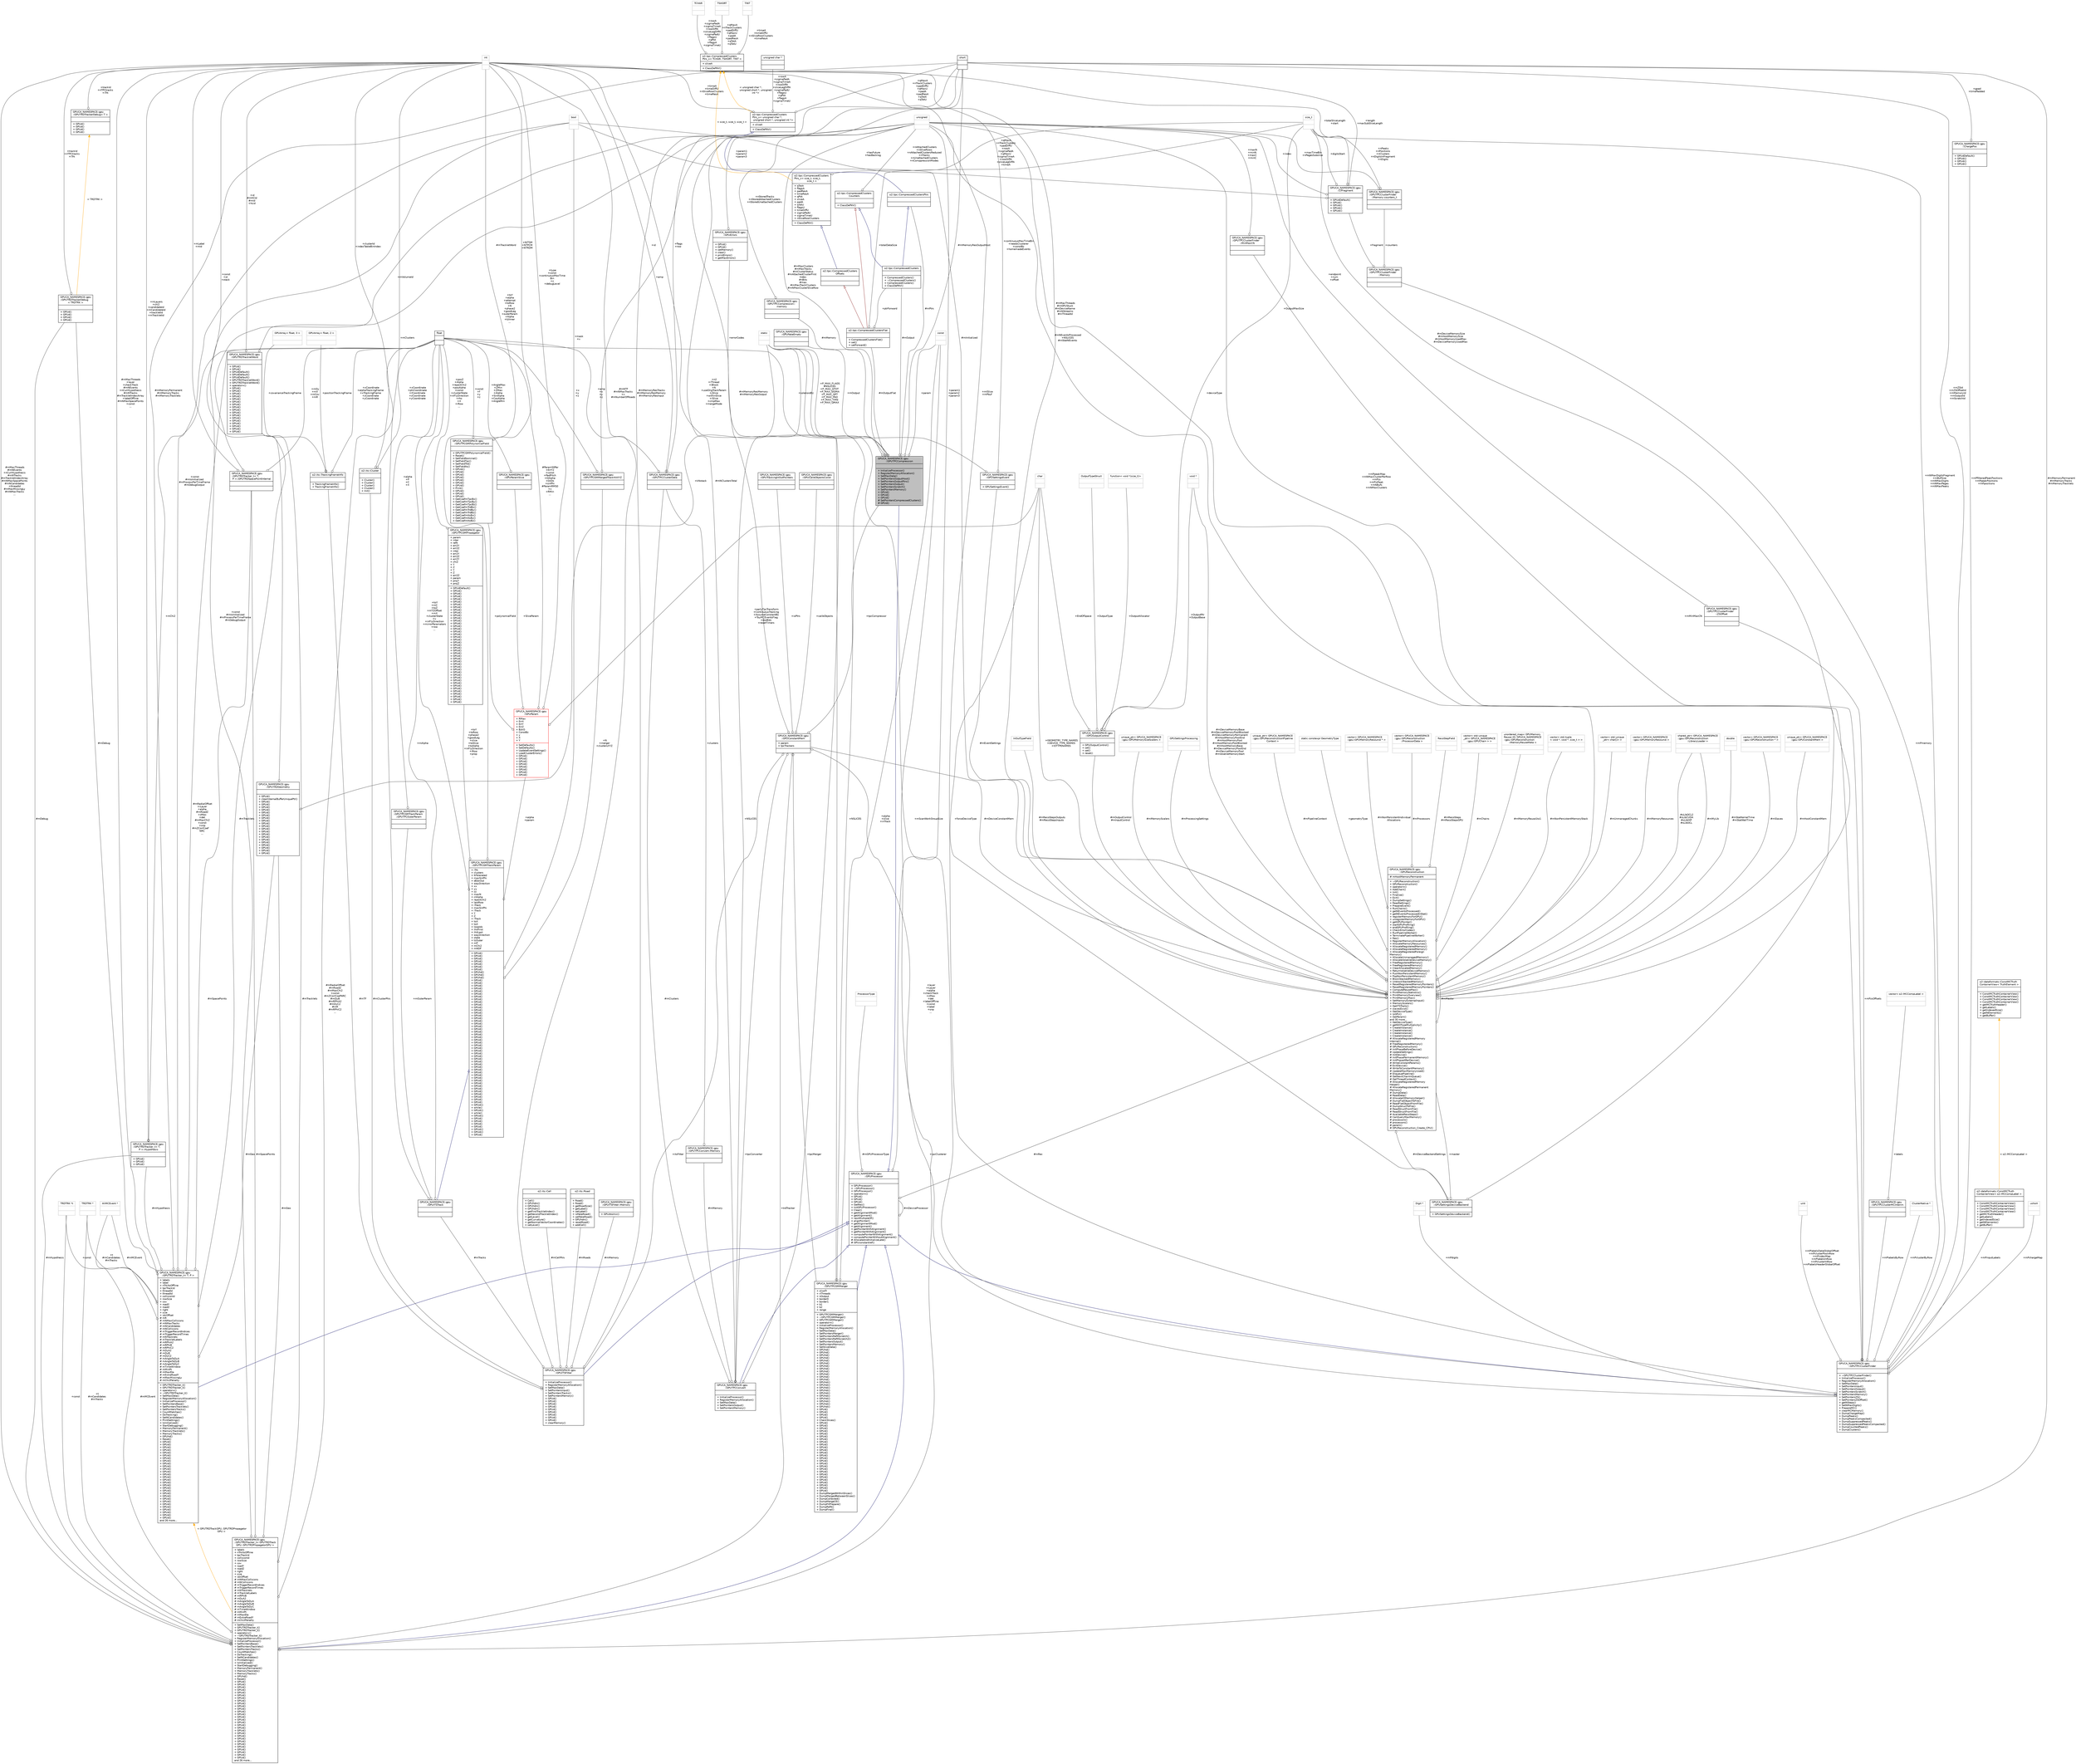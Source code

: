 digraph "GPUCA_NAMESPACE::gpu::GPUTPCCompression"
{
 // INTERACTIVE_SVG=YES
  bgcolor="transparent";
  edge [fontname="Helvetica",fontsize="10",labelfontname="Helvetica",labelfontsize="10"];
  node [fontname="Helvetica",fontsize="10",shape=record];
  Node2 [label="{GPUCA_NAMESPACE::gpu\l::GPUTPCCompression\n||+ InitializeProcessor()\l+ RegisterMemoryAllocation()\l+ SetMaxData()\l+ SetPointersOutputHost()\l+ SetPointersOutputPtrs()\l+ SetPointersOutput()\l+ SetPointersScratch()\l+ SetPointersMemory()\l+ GPUd()\l+ GPUd()\l+ GPUd()\l# SetPointersCompressedClusters()\l# GPUd()\l}",height=0.2,width=0.4,color="black", fillcolor="grey75", style="filled", fontcolor="black"];
  Node3 -> Node2 [dir="back",color="midnightblue",fontsize="10",style="solid",arrowtail="onormal",fontname="Helvetica"];
  Node3 [label="{GPUCA_NAMESPACE::gpu\l::GPUProcessor\n||+ GPUProcessor()\l+ ~GPUProcessor()\l+ GPUProcessor()\l+ operator=()\l+ GPUd()\l+ GPUd()\l+ GPUd()\l+ GetRec()\l+ InitGPUProcessor()\l+ Clear()\l+ getAlignmentMod()\l+ getAlignment()\l+ nextMultipleOf()\l+ alignPointer()\l+ getAlignmentMod()\l+ getAlignment()\l+ getPointerWithAlignment()\l+ getPointerWithAlignment()\l+ computePointerWithAlignment()\l+ computePointerWithoutAlignment()\l# AllocateAndInitializeLate()\l# GPUconstantref()\l}",height=0.2,width=0.4,color="black",URL="$d0/dd7/classGPUCA__NAMESPACE_1_1gpu_1_1GPUProcessor.html"];
  Node4 -> Node3 [color="grey25",fontsize="10",style="solid",label=" #mRec" ,arrowhead="odiamond",fontname="Helvetica"];
  Node4 [label="{GPUCA_NAMESPACE::gpu\l::GPUReconstruction\n|# mHostMemoryPermanent\l|+ ~GPUReconstruction()\l+ GPUReconstruction()\l+ operator=()\l+ AddChain()\l+ Init()\l+ Finalize()\l+ Exit()\l+ DumpSettings()\l+ ReadSettings()\l+ PrepareEvent()\l+ RunChains()\l+ getNEventsProcessed()\l+ getNEventsProcessedInStat()\l+ registerMemoryForGPU()\l+ unregisterMemoryForGPU()\l+ getGPUPointer()\l+ startGPUProfiling()\l+ endGPUProfiling()\l+ CheckErrorCodes()\l+ RunPipelineWorker()\l+ TerminatePipelineWorker()\l+ Res()\l+ RegisterMemoryAllocation()\l+ AllocateMemoryResources()\l+ AllocateRegisteredMemory()\l+ AllocateRegisteredMemory()\l+ AllocateRegisteredForeign\lMemory()\l+ AllocateUnmanagedMemory()\l+ AllocateVolatileDeviceMemory()\l+ FreeRegisteredMemory()\l+ FreeRegisteredMemory()\l+ ClearAllocatedMemory()\l+ ReturnVolatileDeviceMemory()\l+ PushNonPersistentMemory()\l+ PopNonPersistentMemory()\l+ BlockStackedMemory()\l+ UnblockStackedMemory()\l+ ResetRegisteredMemoryPointers()\l+ ResetRegisteredMemoryPointers()\l+ ComputeReuseMax()\l+ PrintMemoryStatistics()\l+ PrintMemoryOverview()\l+ PrintMemoryMax()\l+ SetMemoryExternalInput()\l+ MemoryScalers()\l+ GetITSTraits()\l+ slavesExist()\l+ GetDeviceType()\l+ IsGPU()\l+ GetParam()\land 30 more...\l+ GetDeviceType()\l+ getNIOTypeMultiplicity()\l+ CreateInstance()\l+ CreateInstance()\l+ CreateInstance()\l+ CreateInstance()\l# AllocateRegisteredMemory\lInternal()\l# FreeRegisteredMemory()\l# GPUReconstruction()\l# InitPhaseBeforeDevice()\l# UpdateSettings()\l# InitDevice()\l# InitPhasePermanentMemory()\l# InitPhaseAfterDevice()\l# WriteConstantParams()\l# ExitDevice()\l# WriteToConstantMemory()\l# UpdateMaxMemoryUsed()\l# EnqueuePipeline()\l# GetNextChainInQueue()\l# GetThreadContext()\l# AllocateRegisteredMemory\lHelper()\l# AllocateRegisteredPermanent\lMemory()\l# DumpData()\l# ReadData()\l# AllocateIOMemoryHelper()\l# DumpFlatObjectToFile()\l# ReadFlatObjectFromFile()\l# DumpStructToFile()\l# ReadStructFromFile()\l# ReadStructFromFile()\l# AvailableRecoSteps()\l# CanQueryMaxMemory()\l# processors()\l# processors()\l# param()\l# GPUReconstruction_Create_CPU()\l}",height=0.2,width=0.4,color="black",URL="$d6/df4/classGPUCA__NAMESPACE_1_1gpu_1_1GPUReconstruction.html"];
  Node5 -> Node4 [color="grey25",fontsize="10",style="solid",label=" #mUnmanagedChunks" ,arrowhead="odiamond",fontname="Helvetica"];
  Node5 [label="{vector\< std::unique\l_ptr\< char[]\> \>\n||}",height=0.2,width=0.4,color="grey75"];
  Node4 -> Node4 [color="grey25",fontsize="10",style="solid",label=" #mMaster" ,arrowhead="odiamond",fontname="Helvetica"];
  Node6 -> Node4 [color="grey25",fontsize="10",style="solid",label=" #mMemoryResources" ,arrowhead="odiamond",fontname="Helvetica"];
  Node6 [label="{vector\< GPUCA_NAMESPACE\l::gpu::GPUMemoryResource \>\n||}",height=0.2,width=0.4,color="grey75"];
  Node7 -> Node4 [color="grey25",fontsize="10",style="solid",label=" #sLibOCL2\n#sLibCUDA\n#sLibHIP\n#sLibOCL" ,arrowhead="odiamond",fontname="Helvetica"];
  Node7 [label="{shared_ptr\< GPUCA_NAMESPACE\l::gpu::GPUReconstruction\l::LibraryLoader \>\n||}",height=0.2,width=0.4,color="grey75"];
  Node8 -> Node4 [color="grey25",fontsize="10",style="solid",label=" #mStatKernelTime\n#mStatWallTime" ,arrowhead="odiamond",fontname="Helvetica"];
  Node8 [label="{double\n||}",height=0.2,width=0.4,color="grey75"];
  Node9 -> Node4 [color="grey25",fontsize="10",style="solid",label=" #mSlaves" ,arrowhead="odiamond",fontname="Helvetica"];
  Node9 [label="{vector\< GPUCA_NAMESPACE\l::gpu::GPUReconstruction * \>\n||}",height=0.2,width=0.4,color="grey75"];
  Node10 -> Node4 [color="grey25",fontsize="10",style="solid",label=" #mHostConstantMem" ,arrowhead="odiamond",fontname="Helvetica"];
  Node10 [label="{unique_ptr\< GPUCA_NAMESPACE\l::gpu::GPUConstantMem \>\n||}",height=0.2,width=0.4,color="grey75"];
  Node11 -> Node4 [color="grey25",fontsize="10",style="solid",label=" #mRecoStepsOutputs\n#mRecoStepsInputs" ,arrowhead="odiamond",fontname="Helvetica"];
  Node11 [label="{InOutTypeField\n||}",height=0.2,width=0.4,color="grey75"];
  Node12 -> Node4 [color="grey25",fontsize="10",style="solid",label=" #mMemoryScalers" ,arrowhead="odiamond",fontname="Helvetica"];
  Node12 [label="{unique_ptr\< GPUCA_NAMESPACE\l::gpu::GPUMemorySizeScalers \>\n||}",height=0.2,width=0.4,color="grey75"];
  Node13 -> Node4 [color="grey25",fontsize="10",style="solid",label=" #mOutputControl\n#mInputControl" ,arrowhead="odiamond",fontname="Helvetica"];
  Node13 [label="{GPUCA_NAMESPACE::gpu\l::GPUOutputControl\n||+ GPUOutputControl()\l+ set()\l+ set()\l+ reset()\l}",height=0.2,width=0.4,color="black",URL="$d4/d7c/structGPUCA__NAMESPACE_1_1gpu_1_1GPUOutputControl.html"];
  Node14 -> Node13 [color="grey25",fontsize="10",style="solid",label=" +OutputAllocator" ,arrowhead="odiamond",fontname="Helvetica"];
  Node14 [label="{function\< void *(size_t)\>\n||}",height=0.2,width=0.4,color="grey75"];
  Node15 -> Node13 [color="grey25",fontsize="10",style="solid",label=" +EndOfSpace" ,arrowhead="odiamond",fontname="Helvetica"];
  Node15 [label="{char\n||}",height=0.2,width=0.4,color="grey75"];
  Node16 -> Node13 [color="grey25",fontsize="10",style="solid",label=" +OutputMaxSize" ,arrowhead="odiamond",fontname="Helvetica"];
  Node16 [label="{size_t\n||}",height=0.2,width=0.4,color="grey75"];
  Node17 -> Node13 [color="grey25",fontsize="10",style="solid",label=" +OutputType" ,arrowhead="odiamond",fontname="Helvetica"];
  Node17 [label="{OutputTypeStruct\n||}",height=0.2,width=0.4,color="grey75"];
  Node18 -> Node13 [color="grey25",fontsize="10",style="solid",label=" +OutputPtr\n+OutputBase" ,arrowhead="odiamond",fontname="Helvetica"];
  Node18 [label="{void *\n||}",height=0.2,width=0.4,color="grey75"];
  Node15 -> Node4 [color="grey25",fontsize="10",style="solid",label=" +GEOMETRY_TYPE_NAMES\n+DEVICE_TYPE_NAMES\n+IOTYPENAMES" ,arrowhead="odiamond",fontname="Helvetica"];
  Node7 -> Node4 [color="grey25",fontsize="10",style="solid",label=" #mMyLib" ,arrowhead="odiamond",fontname="Helvetica"];
  Node19 -> Node4 [color="grey25",fontsize="10",style="solid",label=" #mEventSettings" ,arrowhead="odiamond",fontname="Helvetica"];
  Node19 [label="{GPUCA_NAMESPACE::gpu\l::GPUSettingsEvent\n||+ GPUSettingsEvent()\l}",height=0.2,width=0.4,color="black",URL="$d0/d50/structGPUCA__NAMESPACE_1_1gpu_1_1GPUSettingsEvent.html"];
  Node20 -> Node19 [color="grey25",fontsize="10",style="solid",label=" +solenoidBz" ,arrowhead="odiamond",fontname="Helvetica"];
  Node20 [label="{float\n||}",height=0.2,width=0.4,color="black",URL="$d4/dc3/classfloat.html"];
  Node21 -> Node19 [color="grey25",fontsize="10",style="solid",label=" +continuousMaxTimeBin\n+needsClusterer\n+constBz\n+homemadeEvents" ,arrowhead="odiamond",fontname="Helvetica"];
  Node21 [label="{int\n||}",height=0.2,width=0.4,color="grey75"];
  Node16 -> Node4 [color="grey25",fontsize="10",style="solid",label=" #mDeviceMemorySize\n#mHostMemorySize\n#mHostMemoryUsedMax\n#mDeviceMemoryUsedMax" ,arrowhead="odiamond",fontname="Helvetica"];
  Node22 -> Node4 [color="grey25",fontsize="10",style="solid",label=" #mProcessingSettings" ,arrowhead="odiamond",fontname="Helvetica"];
  Node22 [label="{GPUSettingsProcessing\n||}",height=0.2,width=0.4,color="grey75"];
  Node23 -> Node4 [color="grey25",fontsize="10",style="solid",label=" #mDeviceConstantMem" ,arrowhead="odiamond",fontname="Helvetica"];
  Node23 [label="{GPUCA_NAMESPACE::gpu\l::GPUConstantMem\n|+ param\l+ tpcTrackers\l|}",height=0.2,width=0.4,color="black",URL="$dc/d57/structGPUCA__NAMESPACE_1_1gpu_1_1GPUConstantMem.html"];
  Node24 -> Node23 [color="grey25",fontsize="10",style="solid",label=" +tpcClusterer" ,arrowhead="odiamond",fontname="Helvetica"];
  Node24 [label="{GPUCA_NAMESPACE::gpu\l::GPUTPCClusterFinder\n||+ ~GPUTPCClusterFinder()\l+ InitializeProcessor()\l+ RegisterMemoryAllocation()\l+ SetMaxData()\l+ SetPointersInput()\l+ SetPointersOutput()\l+ SetPointersScratch()\l+ SetPointersMemory()\l+ SetPointersZS()\l+ SetPointersZSOffset()\l+ getNSteps()\l+ SetNMaxDigits()\l+ PrepareMC()\l+ clearMCMemory()\l+ DumpChargeMap()\l+ DumpPeaks()\l+ DumpPeaksCompacted()\l+ DumpSuppressedPeaks()\l+ DumpSuppressedPeaksCompacted()\l+ DumpCountedPeaks()\l+ DumpClusters()\l}",height=0.2,width=0.4,color="black",URL="$da/dac/classGPUCA__NAMESPACE_1_1gpu_1_1GPUTPCClusterFinder.html"];
  Node3 -> Node24 [dir="back",color="midnightblue",fontsize="10",style="solid",arrowtail="onormal",fontname="Helvetica"];
  Node25 -> Node24 [color="grey25",fontsize="10",style="solid",label=" +mMinMaxCN" ,arrowhead="odiamond",fontname="Helvetica"];
  Node25 [label="{GPUCA_NAMESPACE::gpu\l::GPUTPCClusterFinder\l::MinMaxCN\n||}",height=0.2,width=0.4,color="black",URL="$dc/dc6/structGPUCA__NAMESPACE_1_1gpu_1_1GPUTPCClusterFinder_1_1MinMaxCN.html"];
  Node26 -> Node25 [color="grey25",fontsize="10",style="solid",label=" +maxN\n+minN\n+maxC\n+minC" ,arrowhead="odiamond",fontname="Helvetica"];
  Node26 [label="{unsigned\n||}",height=0.2,width=0.4,color="grey75"];
  Node27 -> Node24 [color="grey25",fontsize="10",style="solid",label=" +mPmemory" ,arrowhead="odiamond",fontname="Helvetica"];
  Node27 [label="{GPUCA_NAMESPACE::gpu\l::GPUTPCClusterFinder\l::Memory\n||}",height=0.2,width=0.4,color="black",URL="$d6/d9c/structGPUCA__NAMESPACE_1_1gpu_1_1GPUTPCClusterFinder_1_1Memory.html"];
  Node28 -> Node27 [color="grey25",fontsize="10",style="solid",label=" +counters" ,arrowhead="odiamond",fontname="Helvetica"];
  Node28 [label="{GPUCA_NAMESPACE::gpu\l::GPUTPCClusterFinder\l::Memory::counters_t\n||}",height=0.2,width=0.4,color="black",URL="$d6/d42/structGPUCA__NAMESPACE_1_1gpu_1_1GPUTPCClusterFinder_1_1Memory_1_1counters__t.html"];
  Node16 -> Node28 [color="grey25",fontsize="10",style="solid",label=" +nPeaks\n+nPositions\n+nClusters\n+nDigitsInFragment\n+nDigits" ,arrowhead="odiamond",fontname="Helvetica"];
  Node26 -> Node28 [color="grey25",fontsize="10",style="solid",label=" +maxTimeBin\n+nPagesSubslice" ,arrowhead="odiamond",fontname="Helvetica"];
  Node29 -> Node27 [color="grey25",fontsize="10",style="solid",label=" +fragment" ,arrowhead="odiamond",fontname="Helvetica"];
  Node29 [label="{GPUCA_NAMESPACE::gpu\l::CfFragment\n||+ GPUdDefault()\l+ GPUd()\l+ GPUdi()\l+ GPUdi()\l+ GPUdi()\l}",height=0.2,width=0.4,color="black",URL="$db/d3d/structGPUCA__NAMESPACE_1_1gpu_1_1CfFragment.html"];
  Node30 -> Node29 [color="grey25",fontsize="10",style="solid",label=" +length\n+maxSubSliceLength" ,arrowhead="odiamond",fontname="Helvetica"];
  Node30 [label="{short\n||}",height=0.2,width=0.4,color="black",URL="$dc/d10/classshort.html"];
  Node16 -> Node29 [color="grey25",fontsize="10",style="solid",label=" +digitsStart" ,arrowhead="odiamond",fontname="Helvetica"];
  Node21 -> Node29 [color="grey25",fontsize="10",style="solid",label=" +totalSliceLength\n+start" ,arrowhead="odiamond",fontname="Helvetica"];
  Node31 -> Node29 [color="grey25",fontsize="10",style="solid",label=" +hasFuture\n+hasBacklog" ,arrowhead="odiamond",fontname="Helvetica"];
  Node31 [label="{bool\n||}",height=0.2,width=0.4,color="grey75"];
  Node26 -> Node29 [color="grey25",fontsize="10",style="solid",label=" +index" ,arrowhead="odiamond",fontname="Helvetica"];
  Node32 -> Node24 [color="grey25",fontsize="10",style="solid",label=" +mPfilteredPeakPositions\n+mPpeakPositions\n+mPpositions" ,arrowhead="odiamond",fontname="Helvetica"];
  Node32 [label="{GPUCA_NAMESPACE::gpu\l::ChargePos\n||+ GPUdDefault()\l+ GPUdi()\l+ GPUdi()\l+ GPUdi()\l}",height=0.2,width=0.4,color="black",URL="$dd/d68/structGPUCA__NAMESPACE_1_1gpu_1_1ChargePos.html"];
  Node30 -> Node32 [color="grey25",fontsize="10",style="solid",label=" +gpad\n+timePadded" ,arrowhead="odiamond",fontname="Helvetica"];
  Node30 -> Node24 [color="grey25",fontsize="10",style="solid",label=" +mZSId\n+mZSOffsetId\n+mMemoryId\n+mOutputId\n+mScratchId" ,arrowhead="odiamond",fontname="Helvetica"];
  Node16 -> Node24 [color="grey25",fontsize="10",style="solid",label=" +mNMaxDigitsFragment\n+mBufSize\n+mNMaxDigits\n+mNMaxPages\n+mNMaxPeaks" ,arrowhead="odiamond",fontname="Helvetica"];
  Node33 -> Node24 [color="grey25",fontsize="10",style="solid",label=" +mPchargeMap" ,arrowhead="odiamond",fontname="Helvetica"];
  Node33 [label="{ushort\n||}",height=0.2,width=0.4,color="grey75"];
  Node34 -> Node24 [color="grey25",fontsize="10",style="solid",label=" +mPdigits" ,arrowhead="odiamond",fontname="Helvetica"];
  Node34 [label="{Digit *\n||}",height=0.2,width=0.4,color="grey75"];
  Node21 -> Node24 [color="grey25",fontsize="10",style="solid",label=" +mISlice\n+mPbuf" ,arrowhead="odiamond",fontname="Helvetica"];
  Node35 -> Node24 [color="grey25",fontsize="10",style="solid",label=" +mPzsOffsets" ,arrowhead="odiamond",fontname="Helvetica"];
  Node35 [label="{GPUCA_NAMESPACE::gpu\l::GPUTPCClusterFinder\l::ZSOffset\n||}",height=0.2,width=0.4,color="black",URL="$da/d0d/structGPUCA__NAMESPACE_1_1gpu_1_1GPUTPCClusterFinder_1_1ZSOffset.html"];
  Node26 -> Node35 [color="grey25",fontsize="10",style="solid",label=" +endpoint\n+num\n+offset" ,arrowhead="odiamond",fontname="Helvetica"];
  Node36 -> Node24 [color="grey25",fontsize="10",style="solid",label=" +mPlabelsDataGlobalOffset\n+mPclusterPosInRow\n+mPindexMap\n+mPlabelsInRow\n+mPclusterInRow\n+mPlabelsHeaderGlobalOffset" ,arrowhead="odiamond",fontname="Helvetica"];
  Node36 [label="{uint\n||}",height=0.2,width=0.4,color="grey75"];
  Node37 -> Node24 [color="grey25",fontsize="10",style="solid",label=" +mPinputLabels" ,arrowhead="odiamond",fontname="Helvetica"];
  Node37 [label="{o2::dataformats::ConstMCTruth\lContainerView\< o2::MCCompLabel \>\n||+ ConstMCTruthContainerView()\l+ ConstMCTruthContainerView()\l+ ConstMCTruthContainerView()\l+ ConstMCTruthContainerView()\l+ getMCTruthHeader()\l+ getLabels()\l+ getIndexedSize()\l+ getNElements()\l+ getBuffer()\l}",height=0.2,width=0.4,color="black",URL="$de/d68/classo2_1_1dataformats_1_1ConstMCTruthContainerView.html"];
  Node38 -> Node37 [dir="back",color="orange",fontsize="10",style="solid",label=" \< o2::MCCompLabel \>" ,fontname="Helvetica"];
  Node38 [label="{o2::dataformats::ConstMCTruth\lContainerView\< TruthElement \>\n||+ ConstMCTruthContainerView()\l+ ConstMCTruthContainerView()\l+ ConstMCTruthContainerView()\l+ ConstMCTruthContainerView()\l+ getMCTruthHeader()\l+ getLabels()\l+ getIndexedSize()\l+ getNElements()\l+ getBuffer()\l}",height=0.2,width=0.4,color="black",URL="$de/d68/classo2_1_1dataformats_1_1ConstMCTruthContainerView.html"];
  Node39 -> Node24 [color="grey25",fontsize="10",style="solid",label=" +mScanWorkGroupSize" ,arrowhead="odiamond",fontname="Helvetica"];
  Node39 [label="{static\n||}",height=0.2,width=0.4,color="grey75"];
  Node40 -> Node24 [color="grey25",fontsize="10",style="solid",label=" +mPclusterByRow" ,arrowhead="odiamond",fontname="Helvetica"];
  Node40 [label="{ClusterNative *\n||}",height=0.2,width=0.4,color="grey75"];
  Node26 -> Node24 [color="grey25",fontsize="10",style="solid",label=" +mPpeakMap\n+mNMaxClusterPerRow\n+mPzs\n+mPisPeak\n+mNBufs\n+mNMaxClusters" ,arrowhead="odiamond",fontname="Helvetica"];
  Node41 -> Node24 [color="grey25",fontsize="10",style="solid",label=" +mPlabelsByRow" ,arrowhead="odiamond",fontname="Helvetica"];
  Node41 [label="{GPUCA_NAMESPACE::gpu\l::GPUTPCClusterMCInterim\n||}",height=0.2,width=0.4,color="black",URL="$d4/d0e/structGPUCA__NAMESPACE_1_1gpu_1_1GPUTPCClusterMCInterim.html"];
  Node42 -> Node41 [color="grey25",fontsize="10",style="solid",label=" +labels" ,arrowhead="odiamond",fontname="Helvetica"];
  Node42 [label="{vector\< o2::MCCompLabel \>\n||}",height=0.2,width=0.4,color="grey75"];
  Node43 -> Node23 [color="grey25",fontsize="10",style="solid",label=" +itsFitter" ,arrowhead="odiamond",fontname="Helvetica"];
  Node43 [label="{GPUCA_NAMESPACE::gpu\l::GPUITSFitter\n||+ InitializeProcessor()\l+ RegisterMemoryAllocation()\l+ SetMaxData()\l+ SetPointersInput()\l+ SetPointersTracks()\l+ SetPointersMemory()\l+ GPUd()\l+ GPUd()\l+ GPUd()\l+ GPUd()\l+ GPUd()\l+ GPUd()\l+ GPUd()\l+ GPUd()\l+ GPUd()\l+ clearMemory()\l}",height=0.2,width=0.4,color="black",URL="$d8/df8/classGPUCA__NAMESPACE_1_1gpu_1_1GPUITSFitter.html"];
  Node3 -> Node43 [dir="back",color="midnightblue",fontsize="10",style="solid",arrowtail="onormal",fontname="Helvetica"];
  Node44 -> Node43 [color="grey25",fontsize="10",style="solid",label=" #mClusterPtrs" ,arrowhead="odiamond",fontname="Helvetica"];
  Node44 [label="{o2::its::Cluster\n||+ Cluster()\l+ Cluster()\l+ Cluster()\l+ Cluster()\l+ Init()\l}",height=0.2,width=0.4,color="black",URL="$d6/de3/structo2_1_1its_1_1Cluster.html"];
  Node20 -> Node44 [color="grey25",fontsize="10",style="solid",label=" +xCoordinate\n+phiCoordinate\n+rCoordinate\n+zCoordinate\n+yCoordinate" ,arrowhead="odiamond",fontname="Helvetica"];
  Node21 -> Node44 [color="grey25",fontsize="10",style="solid",label=" +clusterId\n+indexTableBinIndex" ,arrowhead="odiamond",fontname="Helvetica"];
  Node45 -> Node43 [color="grey25",fontsize="10",style="solid",label=" #mRoads" ,arrowhead="odiamond",fontname="Helvetica"];
  Node45 [label="{o2::its::Road\n||+ Road()\l+ Road()\l+ getRoadSize()\l+ getLabel()\l+ setLabel()\l+ isFakeRoad()\l+ setFakeRoad()\l+ GPUhdni()\l+ resetRoad()\l+ addCell()\l}",height=0.2,width=0.4,color="black",URL="$d2/d7f/classo2_1_1its_1_1Road.html"];
  Node46 -> Node43 [color="grey25",fontsize="10",style="solid",label=" #mMemory" ,arrowhead="odiamond",fontname="Helvetica"];
  Node46 [label="{GPUCA_NAMESPACE::gpu\l::GPUITSFitter::Memory\n||+ GPUAtomic()\l}",height=0.2,width=0.4,color="black",URL="$dc/ddc/structGPUCA__NAMESPACE_1_1gpu_1_1GPUITSFitter_1_1Memory.html"];
  Node47 -> Node43 [color="grey25",fontsize="10",style="solid",label=" #mTF" ,arrowhead="odiamond",fontname="Helvetica"];
  Node47 [label="{o2::its::TrackingFrameInfo\n||+ TrackingFrameInfo()\l+ TrackingFrameInfo()\l}",height=0.2,width=0.4,color="black",URL="$d2/d5f/structo2_1_1its_1_1TrackingFrameInfo.html"];
  Node48 -> Node47 [color="grey25",fontsize="10",style="solid",label=" +covarianceTrackingFrame" ,arrowhead="odiamond",fontname="Helvetica"];
  Node48 [label="{GPUArray\< float, 3 \>\n||}",height=0.2,width=0.4,color="grey75"];
  Node49 -> Node47 [color="grey25",fontsize="10",style="solid",label=" +positionTrackingFrame" ,arrowhead="odiamond",fontname="Helvetica"];
  Node49 [label="{GPUArray\< float, 2 \>\n||}",height=0.2,width=0.4,color="grey75"];
  Node20 -> Node47 [color="grey25",fontsize="10",style="solid",label=" +xCoordinate\n+alphaTrackingFrame\n+xTrackingFrame\n+zCoordinate\n+yCoordinate" ,arrowhead="odiamond",fontname="Helvetica"];
  Node30 -> Node43 [color="grey25",fontsize="10",style="solid",label=" #mMemoryResTracks\n#mMemoryResMemory\n#mMemoryResInput" ,arrowhead="odiamond",fontname="Helvetica"];
  Node21 -> Node43 [color="grey25",fontsize="10",style="solid",label=" #mNTF\n#mNMaxTracks\n+v\n#mNumberOfRoads" ,arrowhead="odiamond",fontname="Helvetica"];
  Node50 -> Node43 [color="grey25",fontsize="10",style="solid",label=" #mTracks" ,arrowhead="odiamond",fontname="Helvetica"];
  Node50 [label="{GPUCA_NAMESPACE::gpu\l::GPUITSTrack\n||}",height=0.2,width=0.4,color="black",URL="$dc/d9a/classGPUCA__NAMESPACE_1_1gpu_1_1GPUITSTrack.html"];
  Node51 -> Node50 [dir="back",color="midnightblue",fontsize="10",style="solid",arrowtail="onormal",fontname="Helvetica"];
  Node51 [label="{GPUCA_NAMESPACE::gpu\l::GPUTPCGMTrackParam\n|+ iTrk\l+ clusters\l+ NTolerated\l+ maxSinPhi\l+ dEdxOut\l+ wayDirection\l+ xx\l+ yy\l+ zz\l+ maxN\l+ clAlpha\l+ rejectChi2\l+ lastRow\l+ iTrack\l+ maxSinPhi\l+ iTrack\l+ Y\l+ Z\l+ iTrack\l+ toX\l+ toX\l+ loopIdx\l+ ihitFirst\l+ ihitLast\l+ wayDirection\l+ state\l+ tzOuter\l+ mP\l+ mChi2\l+ mNDF\l|+ GPUd()\l+ GPUd()\l+ GPUd()\l+ GPUd()\l+ GPUd()\l+ GPUd()\l+ GPUd()\l+ GPUhd()\l+ GPUhd()\l+ GPUhd()\l+ GPUd()\l+ GPUd()\l+ GPUd()\l+ GPUd()\l+ GPUd()\l+ GPUd()\l+ GPUd()\l+ GPUd()\l+ GPUd()\l+ GPUd()\l+ GPUd()\l+ GPUd()\l+ GPUd()\l+ GPUd()\l+ GPUd()\l+ GPUd()\l+ GPUd()\l+ GPUd()\l+ GPUd()\l+ GPUd()\l+ GPUd()\l+ GPUd()\l+ GPUd()\l+ GPUd()\l+ GPUd()\l+ GPUd()\l+ GPUd()\l+ GPUd()\l+ GPUd()\l+ GPUd()\l+ GPUd()\l+ GPUd()\l+ GPUd()\l+ GPUd()\l+ GPUd()\l+ GPUd()\l+ GPUd()\l+ GPUd()\l+ GPUd()\l+ GPUd()\l+ GPUd()\l+ GPUd()\l+ GPUd()\l+ GPUd()\l+ GPUd()\l+ GPUd()\l+ GPUdi()\l+ while()\l+ GPUdi()\l+ while()\l+ GPUdi()\l+ GPUd()\l+ GPUd()\l+ GPUd()\l+ GPUd()\l+ GPUdi()\l+ GPUdi()\l+ GPUd()\l}",height=0.2,width=0.4,color="black",URL="$df/df6/classGPUCA__NAMESPACE_1_1gpu_1_1GPUTPCGMTrackParam.html"];
  Node52 -> Node51 [color="grey25",fontsize="10",style="solid",label=" +N\n+merger\n+clustersXYZ" ,arrowhead="odiamond",fontname="Helvetica"];
  Node52 [label="{GPUCA_NAMESPACE::gpu\l::GPUTPCGMMergedTrackHitXYZ\n||}",height=0.2,width=0.4,color="black",URL="$df/d81/structGPUCA__NAMESPACE_1_1gpu_1_1GPUTPCGMMergedTrackHitXYZ.html"];
  Node20 -> Node52 [color="grey25",fontsize="10",style="solid",label=" +x\n+y\n+z" ,arrowhead="odiamond",fontname="Helvetica"];
  Node26 -> Node52 [color="grey25",fontsize="10",style="solid",label=" +amp" ,arrowhead="odiamond",fontname="Helvetica"];
  Node53 -> Node51 [color="grey25",fontsize="10",style="solid",label=" +toY\n+toRow\n+phase2\n+goodLeg\n+slice\n+toSlice\n+toAlpha\n+inFlyDirection\n+iRow\n+prop\n..." ,arrowhead="odiamond",fontname="Helvetica"];
  Node53 [label="{GPUCA_NAMESPACE::gpu\l::GPUTPCGMPropagator\n|+ param\l+ inter\l+ refit\l+ err2Y\l+ err2Z\l+ inter\l+ err2Y\l+ err2Z\l+ err2Y\l+ chiZ\l+ Y\l+ Z\l+ Y\l+ Z\l+ err2Z\l+ param\l+ projY\l+ projZ\l|+ GPUdDefault()\l+ GPUd()\l+ GPUd()\l+ GPUd()\l+ GPUd()\l+ GPUd()\l+ GPUd()\l+ GPUd()\l+ GPUd()\l+ GPUd()\l+ GPUd()\l+ GPUd()\l+ GPUd()\l+ GPUd()\l+ GPUd()\l+ GPUd()\l+ GPUd()\l+ GPUd()\l+ GPUd()\l+ GPUd()\l+ GPUd()\l+ GPUd()\l+ GPUd()\l+ GPUd()\l+ GPUd()\l+ GPUd()\l+ GPUd()\l+ GPUd()\l+ GPUd()\l+ GPUd()\l+ GPUd()\l+ GPUd()\l+ GPUd()\l+ GPUd()\l+ GPUd()\l+ GPUd()\l+ GPUd()\l+ GPUd()\l+ GPUd()\l+ GPUd()\l+ GPUd()\l+ GPUd()\l+ GPUd()\l}",height=0.2,width=0.4,color="black",URL="$d8/d01/classGPUCA__NAMESPACE_1_1gpu_1_1GPUTPCGMPropagator.html"];
  Node20 -> Node53 [color="grey25",fontsize="10",style="solid",label=" +posZ\n+Alpha\n+rejectChi2\n+posAlpha\n+const\n+clusterState\n+inFlyDirection\n+rho\n+X\n+iRow\n..." ,arrowhead="odiamond",fontname="Helvetica"];
  Node54 -> Node51 [color="grey25",fontsize="10",style="solid",label=" +alpha\n+param" ,arrowhead="odiamond",fontname="Helvetica"];
  Node54 [label="{GPUCA_NAMESPACE::gpu\l::GPUParam\n|+ RMax\l+ ErrX\l+ ErrY\l+ ErrZ\l+ BzkG\l+ ConstBz\l+ y\l+ X\l+ Y\l|+ SetDefaults()\l+ SetDefaults()\l+ UpdateEventSettings()\l+ LoadClusterErrors()\l+ GPUd()\l+ GPUd()\l+ GPUd()\l+ GPUd()\l+ GPUd()\l+ GPUd()\l+ GPUd()\l+ GPUd()\l}",height=0.2,width=0.4,color="red",URL="$da/daf/structGPUCA__NAMESPACE_1_1gpu_1_1GPUParam.html"];
  Node15 -> Node54 [color="grey25",fontsize="10",style="solid",label=" +earlyTpcTransform\n+ContinuousTracking\n+AssumeConstantBz\n+ToyMCEventsFlag\n+dodEdx\n+resetTimers" ,arrowhead="odiamond",fontname="Helvetica"];
  Node20 -> Node54 [color="grey25",fontsize="10",style="solid",label=" #ParamS0Par\n+ErrY2\n+const\n+PadPitch\n+DAlpha\n+DzDs\n+sinPhi\n#ParamRMS0\n+x\n+RMin\n..." ,arrowhead="odiamond",fontname="Helvetica"];
  Node55 -> Node54 [color="grey25",fontsize="10",style="solid",label=" +SliceParam" ,arrowhead="odiamond",fontname="Helvetica"];
  Node55 [label="{GPUCA_NAMESPACE::gpu\l::GPUParamSlice\n||}",height=0.2,width=0.4,color="black",URL="$dc/dc1/structGPUCA__NAMESPACE_1_1gpu_1_1GPUParamSlice.html"];
  Node20 -> Node55 [color="grey25",fontsize="10",style="solid",label=" +AngleMax\n+ZMin\n+ZMax\n+Alpha\n+SinAlpha\n+CosAlpha\n+AngleMin" ,arrowhead="odiamond",fontname="Helvetica"];
  Node21 -> Node54 [color="grey25",fontsize="10",style="solid",label=" +type\n+const\n+continuousMaxTime\lBin\n+z\n+debugLevel" ,arrowhead="odiamond",fontname="Helvetica"];
  Node56 -> Node54 [color="grey25",fontsize="10",style="solid",label=" +polynomialField" ,arrowhead="odiamond",fontname="Helvetica"];
  Node56 [label="{GPUCA_NAMESPACE::gpu\l::GPUTPCGMPolynomialField\n||+ GPUTPCGMPolynomialField()\l+ Reset()\l+ SetFieldNominal()\l+ SetFieldTpc()\l+ SetFieldTrd()\l+ SetFieldIts()\l+ GPUdi()\l+ GPUd()\l+ GPUd()\l+ GPUd()\l+ GPUd()\l+ GPUd()\l+ GPUd()\l+ Print()\l+ GPUd()\l+ GPUd()\l+ GPUd()\l+ GetCoefmTpcBx()\l+ GetCoefmTpcBy()\l+ GetCoefmTpcBz()\l+ GetCoefmTrdBx()\l+ GetCoefmTrdBy()\l+ GetCoefmTrdBz()\l+ GetCoefmItsBx()\l+ GetCoefmItsBy()\l+ GetCoefmItsBz()\l}",height=0.2,width=0.4,color="black",URL="$d0/d97/classGPUCA__NAMESPACE_1_1gpu_1_1GPUTPCGMPolynomialField.html"];
  Node20 -> Node56 [color="grey25",fontsize="10",style="solid",label=" +const\n+f\n+y\n+z" ,arrowhead="odiamond",fontname="Helvetica"];
  Node21 -> Node56 [color="grey25",fontsize="10",style="solid",label=" +NITSM\n+NTPCM\n+NTRDM" ,arrowhead="odiamond",fontname="Helvetica"];
  Node20 -> Node51 [color="grey25",fontsize="10",style="solid",label=" +toY\n+mC\n+toZ\n+mTZOffset\n+mX\n+clusterState\n+v\n+inFlyDirection\n+mirrorParameters\n+row\n..." ,arrowhead="odiamond",fontname="Helvetica"];
  Node21 -> Node51 [color="grey25",fontsize="10",style="solid",label=" +toY\n+alpha\n+attempt\n+toRow\n+N\n+phase2\n+goodLeg\n+outerParam\n+Alpha\n+tzInner\n..." ,arrowhead="odiamond",fontname="Helvetica"];
  Node31 -> Node51 [color="grey25",fontsize="10",style="solid",label=" +mask\n+v" ,arrowhead="odiamond",fontname="Helvetica"];
  Node20 -> Node50 [color="grey25",fontsize="10",style="solid",label=" +mAlpha" ,arrowhead="odiamond",fontname="Helvetica"];
  Node21 -> Node50 [color="grey25",fontsize="10",style="solid",label=" +mClusters" ,arrowhead="odiamond",fontname="Helvetica"];
  Node59 -> Node50 [color="grey25",fontsize="10",style="solid",label=" +mOuterParam" ,arrowhead="odiamond",fontname="Helvetica"];
  Node59 [label="{GPUCA_NAMESPACE::gpu\l::GPUTPCGMTrackParam\l::GPUTPCOuterParam\n||}",height=0.2,width=0.4,color="black",URL="$d3/d23/structGPUCA__NAMESPACE_1_1gpu_1_1GPUTPCGMTrackParam_1_1GPUTPCOuterParam.html"];
  Node20 -> Node59 [color="grey25",fontsize="10",style="solid",label=" +alpha\n+P\n+C\n+X" ,arrowhead="odiamond",fontname="Helvetica"];
  Node60 -> Node43 [color="grey25",fontsize="10",style="solid",label=" #mCellPtrs" ,arrowhead="odiamond",fontname="Helvetica"];
  Node60 [label="{o2::its::Cell\n||+ Cell()\l+ GPUhdni()\l+ GPUhdni()\l+ GPUhdni()\l+ getFirstTrackletIndex()\l+ getSecondTrackletIndex()\l+ getLevel()\l+ getCurvature()\l+ getNormalVectorCoordinates()\l+ setLevel()\l}",height=0.2,width=0.4,color="black",URL="$dd/d89/classo2_1_1its_1_1Cell.html"];
  Node61 -> Node23 [color="grey25",fontsize="10",style="solid",label=" +ioPtrs" ,arrowhead="odiamond",fontname="Helvetica"];
  Node61 [label="{GPUCA_NAMESPACE::gpu\l::GPUTrackingInOutPointers\n||}",height=0.2,width=0.4,color="black",URL="$d2/d7f/structGPUCA__NAMESPACE_1_1gpu_1_1GPUTrackingInOutPointers.html"];
  Node62 -> Node23 [color="grey25",fontsize="10",style="solid",label=" +tpcConverter" ,arrowhead="odiamond",fontname="Helvetica"];
  Node62 [label="{GPUCA_NAMESPACE::gpu\l::GPUTPCConvert\n||+ InitializeProcessor()\l+ RegisterMemoryAllocation()\l+ SetMaxData()\l+ SetPointersOutput()\l+ SetPointersMemory()\l}",height=0.2,width=0.4,color="black",URL="$d3/d6f/classGPUCA__NAMESPACE_1_1gpu_1_1GPUTPCConvert.html"];
  Node3 -> Node62 [dir="back",color="midnightblue",fontsize="10",style="solid",arrowtail="onormal",fontname="Helvetica"];
  Node30 -> Node62 [color="grey25",fontsize="10",style="solid",label=" #mMemoryResMemory\n#mMemoryResOutput" ,arrowhead="odiamond",fontname="Helvetica"];
  Node63 -> Node62 [color="grey25",fontsize="10",style="solid",label=" #mClusters" ,arrowhead="odiamond",fontname="Helvetica"];
  Node63 [label="{GPUCA_NAMESPACE::gpu\l::GPUTPCClusterData\n||}",height=0.2,width=0.4,color="black",URL="$de/d16/structGPUCA__NAMESPACE_1_1gpu_1_1GPUTPCClusterData.html"];
  Node20 -> Node63 [color="grey25",fontsize="10",style="solid",label=" +amp\n+x\n+y\n+z" ,arrowhead="odiamond",fontname="Helvetica"];
  Node30 -> Node63 [color="grey25",fontsize="10",style="solid",label=" +flags\n+row" ,arrowhead="odiamond",fontname="Helvetica"];
  Node21 -> Node63 [color="grey25",fontsize="10",style="solid",label=" +id" ,arrowhead="odiamond",fontname="Helvetica"];
  Node64 -> Node62 [color="grey25",fontsize="10",style="solid",label=" #mMemory" ,arrowhead="odiamond",fontname="Helvetica"];
  Node64 [label="{GPUCA_NAMESPACE::gpu\l::GPUTPCConvert::Memory\n||}",height=0.2,width=0.4,color="black",URL="$d4/d0e/structGPUCA__NAMESPACE_1_1gpu_1_1GPUTPCConvert_1_1Memory.html"];
  Node63 -> Node64 [color="grey25",fontsize="10",style="solid",label=" +clusters" ,arrowhead="odiamond",fontname="Helvetica"];
  Node26 -> Node62 [color="grey25",fontsize="10",style="solid",label=" #mNClustersTotal" ,arrowhead="odiamond",fontname="Helvetica"];
  Node39 -> Node62 [color="grey25",fontsize="10",style="solid",label=" +NSLICES" ,arrowhead="odiamond",fontname="Helvetica"];
  Node65 -> Node23 [color="grey25",fontsize="10",style="solid",label=" +trdTracker" ,arrowhead="odiamond",fontname="Helvetica"];
  Node65 [label="{GPUCA_NAMESPACE::gpu\l::GPUTRDTracker_t\< GPUTRDTrack\lGPU, GPUTRDPropagatorGPU \>\n|+ labels\l+ nTrkltsOffline\l+ tpcTrackId\l+ collisionId\l+ rowSize\l+ cov\l+ roadY\l+ roadZ\l+ right\l+ size\l+ idxOffset\l# mNMaxCollisions\l# mNCollisions\l# mTriggerRecordIndices\l# mTriggerRecordTimes\l# mNTracklets\l# mTrackletLabels\l# mRPhiB\l# mDyA2\l# mAngleToDyA\l# mAngleToDyB\l# mAngleToDyC\l# mTimeWindow\l# mMinPt\l# mMaxEta\l# mExtraRoadY\l# mChi2Penalty\l|+ SetMaxData()\l+ GPUTRDTracker_t()\l+ GPUTRDTracker_t()\l+ operator=()\l+ ~GPUTRDTracker_t()\l+ RegisterMemoryAllocation()\l+ InitializeProcessor()\l+ SetPointersBase()\l+ SetPointersTracklets()\l+ SetPointersTracks()\l+ CountMatches()\l+ DoTracking()\l+ SetNCandidates()\l+ PrintSettings()\l+ IsInitialized()\l+ StartDebugging()\l+ MemoryPermanent()\l+ MemoryTracklets()\l+ MemoryTracks()\l+ GPUhd()\l+ Reset()\l+ GPUd()\l+ GPUd()\l+ GPUd()\l+ GPUd()\l+ GPUd()\l+ GPUd()\l+ GPUd()\l+ GPUd()\l+ GPUd()\l+ GPUd()\l+ GPUd()\l+ GPUd()\l+ GPUd()\l+ GPUd()\l+ GPUd()\l+ GPUd()\l+ GPUd()\l+ GPUd()\l+ GPUd()\l+ GPUd()\l+ GPUd()\l+ GPUd()\l+ GPUd()\l+ GPUd()\l+ GPUd()\l+ GPUd()\l+ GPUd()\l+ GPUd()\l+ GPUd()\land 26 more...\l}",height=0.2,width=0.4,color="black",URL="$db/db5/classGPUCA__NAMESPACE_1_1gpu_1_1GPUTRDTracker__t.html"];
  Node3 -> Node65 [dir="back",color="midnightblue",fontsize="10",style="solid",arrowtail="onormal",fontname="Helvetica"];
  Node66 -> Node65 [color="grey25",fontsize="10",style="solid",label=" #mDebug" ,arrowhead="odiamond",fontname="Helvetica"];
  Node66 [label="{GPUCA_NAMESPACE::gpu\l::GPUTRDTrackerDebug\l\< TRDTRK \>\n||+ GPUd()\l+ GPUd()\l+ GPUd()\l+ GPUd()\l}",height=0.2,width=0.4,color="black",URL="$dd/d07/classGPUCA__NAMESPACE_1_1gpu_1_1GPUTRDTrackerDebug.html"];
  Node21 -> Node66 [color="grey25",fontsize="10",style="solid",label=" +trackId\n+nTPCtracks\n+iTrk" ,arrowhead="odiamond",fontname="Helvetica"];
  Node67 -> Node66 [dir="back",color="orange",fontsize="10",style="solid",label=" \< TRDTRK \>" ,fontname="Helvetica"];
  Node67 [label="{GPUCA_NAMESPACE::gpu\l::GPUTRDTrackerDebug\< T \>\n||+ GPUd()\l+ GPUd()\l+ GPUd()\l+ GPUd()\l}",height=0.2,width=0.4,color="black",URL="$dd/d07/classGPUCA__NAMESPACE_1_1gpu_1_1GPUTRDTrackerDebug.html"];
  Node21 -> Node67 [color="grey25",fontsize="10",style="solid",label=" +trackId\n+nTPCtracks\n+iTrk" ,arrowhead="odiamond",fontname="Helvetica"];
  Node68 -> Node65 [color="grey25",fontsize="10",style="solid",label=" #mGeo" ,arrowhead="odiamond",fontname="Helvetica"];
  Node68 [label="{GPUCA_NAMESPACE::gpu\l::GPUTRDGeometry\n||+ GPUd()\l+ clearInternalBufferUniquePtr()\l+ GPUd()\l+ GPUd()\l+ GPUd()\l+ GPUd()\l+ GPUd()\l+ GPUd()\l+ GPUd()\l+ GPUd()\l+ GPUd()\l+ GPUd()\l+ GPUd()\l+ GPUd()\l+ GPUd()\l+ GPUd()\l+ GPUd()\l+ GPUd()\l+ GPUd()\l+ GPUd()\l+ GPUd()\l+ GPUd()\l}",height=0.2,width=0.4,color="black",URL="$d8/d19/classGPUCA__NAMESPACE_1_1gpu_1_1GPUTRDGeometry.html"];
  Node21 -> Node68 [color="grey25",fontsize="10",style="solid",label=" +const\n+st\n+stack" ,arrowhead="odiamond",fontname="Helvetica"];
  Node39 -> Node68 [color="grey25",fontsize="10",style="solid",label=" +kNstack" ,arrowhead="odiamond",fontname="Helvetica"];
  Node69 -> Node65 [color="grey25",fontsize="10",style="solid",label=" #mTracklets" ,arrowhead="odiamond",fontname="Helvetica"];
  Node69 [label="{GPUCA_NAMESPACE::gpu\l::GPUTRDTrackletWord\n||+ GPUd()\l+ GPUd()\l+ GPUdDefault()\l+ GPUdDefault()\l+ GPUdDefault()\l+ GPUTRDTrackletWord()\l+ GPUTRDTrackletWord()\l+ operator=()\l+ GPUd()\l+ GPUd()\l+ GPUd()\l+ GPUd()\l+ GPUd()\l+ GPUd()\l+ GPUd()\l+ GPUd()\l+ GPUd()\l+ GPUd()\l+ GPUd()\l+ GPUd()\l+ GPUd()\l+ GPUd()\l+ GPUd()\l+ GPUd()\l+ GPUd()\l}",height=0.2,width=0.4,color="black",URL="$d6/d2b/classGPUCA__NAMESPACE_1_1gpu_1_1GPUTRDTrackletWord.html"];
  Node21 -> Node69 [color="grey25",fontsize="10",style="solid",label=" +id\n#mHCId\n#mId\n+hcid" ,arrowhead="odiamond",fontname="Helvetica"];
  Node26 -> Node69 [color="grey25",fontsize="10",style="solid",label=" #mTrackletWord" ,arrowhead="odiamond",fontname="Helvetica"];
  Node70 -> Node65 [color="grey25",fontsize="10",style="solid",label=" #mHypothesis" ,arrowhead="odiamond",fontname="Helvetica"];
  Node70 [label="{GPUCA_NAMESPACE::gpu\l::GPUTRDTracker_t\< T,\l P \>::Hypothesis\n||+ GPUd()\l+ GPUd()\l+ GPUd()\l}",height=0.2,width=0.4,color="black",URL="$d5/dab/structGPUCA__NAMESPACE_1_1gpu_1_1GPUTRDTracker__t_1_1Hypothesis.html"];
  Node20 -> Node70 [color="grey25",fontsize="10",style="solid",label=" +mChi2" ,arrowhead="odiamond",fontname="Helvetica"];
  Node21 -> Node70 [color="grey25",fontsize="10",style="solid",label=" +mLayers\n+chi2\n+candidateId\n+mCandidateId\n+trackletId\n+mTrackletId" ,arrowhead="odiamond",fontname="Helvetica"];
  Node30 -> Node65 [color="grey25",fontsize="10",style="solid",label=" #mMemoryPermanent\n#mMemoryTracks\n#mMemoryTracklets" ,arrowhead="odiamond",fontname="Helvetica"];
  Node20 -> Node65 [color="grey25",fontsize="10",style="solid",label=" #mRadialOffset\n#mRoadZ\n#mMaxChi2\n+const\n#mZCorrCoefNRC\n#mDyB\n#mRPhiA2\n#mDyC2\n#mR\n#mRPhiC2\n..." ,arrowhead="odiamond",fontname="Helvetica"];
  Node71 -> Node65 [color="grey25",fontsize="10",style="solid",label=" +const" ,arrowhead="odiamond",fontname="Helvetica"];
  Node71 [label="{TRDTRK *t\n||}",height=0.2,width=0.4,color="grey75"];
  Node72 -> Node65 [color="grey25",fontsize="10",style="solid",label=" +t\n#mCandidates\n#mTracks" ,arrowhead="odiamond",fontname="Helvetica"];
  Node72 [label="{TRDTRK *\n||}",height=0.2,width=0.4,color="grey75"];
  Node21 -> Node65 [color="grey25",fontsize="10",style="solid",label=" #mMaxThreads\n#mNEvents\n+nCurrHypothesis\n#mNTracks\n#mTrackletIndexArray\n#mNMaxSpacePoints\n#mNCandidates\n+threadId\n#mMaxMissingLy\n#mNMaxTracks\n..." ,arrowhead="odiamond",fontname="Helvetica"];
  Node31 -> Node65 [color="grey25",fontsize="10",style="solid",label=" +const\n#mIsInitialized\n#mProcessPerTimeFrame\n#mDebugOutput" ,arrowhead="odiamond",fontname="Helvetica"];
  Node73 -> Node65 [color="grey25",fontsize="10",style="solid",label=" +layer\n+iLayer\n+alpha\n+checkTrack\n+zMax\n+det\n+labelOffline\n+const\n+label\n+snp\n..." ,arrowhead="odiamond",fontname="Helvetica"];
  Node73 [label="{const\n||}",height=0.2,width=0.4,color="grey75"];
  Node74 -> Node65 [color="grey25",fontsize="10",style="solid",label=" #mMCEvent" ,arrowhead="odiamond",fontname="Helvetica"];
  Node74 [label="{AliMCEvent *\n||}",height=0.2,width=0.4,color="grey75"];
  Node75 -> Node65 [color="grey25",fontsize="10",style="solid",label=" #mSpacePoints" ,arrowhead="odiamond",fontname="Helvetica"];
  Node75 [label="{GPUCA_NAMESPACE::gpu\l::GPUTRDTracker_t\< T,\l P \>::GPUTRDSpacePointInternal\n||}",height=0.2,width=0.4,color="black",URL="$db/dd7/structGPUCA__NAMESPACE_1_1gpu_1_1GPUTRDTracker__t_1_1GPUTRDSpacePointInternal.html"];
  Node20 -> Node75 [color="grey25",fontsize="10",style="solid",label=" +mDy\n+mX\n+mCov\n+mR" ,arrowhead="odiamond",fontname="Helvetica"];
  Node21 -> Node75 [color="grey25",fontsize="10",style="solid",label=" +mLabel\n+mId" ,arrowhead="odiamond",fontname="Helvetica"];
  Node26 -> Node75 [color="grey25",fontsize="10",style="solid",label=" +mVolumeId" ,arrowhead="odiamond",fontname="Helvetica"];
  Node76 -> Node65 [dir="back",color="orange",fontsize="10",style="solid",label=" \< GPUTRDTrackGPU, GPUTRDPropagator\lGPU \>" ,fontname="Helvetica"];
  Node76 [label="{GPUCA_NAMESPACE::gpu\l::GPUTRDTracker_t\< T, P \>\n|+ labels\l+ label\l+ nTrkltsOffline\l+ tpcTrackId\l+ threadId\l+ threadId\l+ collisionId\l+ rowSize\l+ cov\l+ roadY\l+ roadZ\l+ right\l+ size\l+ idxOffset\l# mR\l# mNMaxCollisions\l# mNMaxTracks\l# mNCandidates\l# mNCollisions\l# mTriggerRecordIndices\l# mTriggerRecordTimes\l# mNTracklets\l# mTrackletLabels\l# mRPhiA2\l# mRPhiB\l# mRPhiC2\l# mDyA2\l# mDyB\l# mDyC2\l# mAngleToDyA\l# mAngleToDyB\l# mAngleToDyC\l# mTimeWindow\l# mMinPt\l# mMaxEta\l# mExtraRoadY\l# mMaxMissingLy\l# mChi2Penalty\l|+ GPUTRDTracker_t()\l+ GPUTRDTracker_t()\l+ operator=()\l+ ~GPUTRDTracker_t()\l+ SetMaxData()\l+ RegisterMemoryAllocation()\l+ InitializeProcessor()\l+ SetPointersBase()\l+ SetPointersTracklets()\l+ SetPointersTracks()\l+ CountMatches()\l+ DoTracking()\l+ SetNCandidates()\l+ PrintSettings()\l+ IsInitialized()\l+ StartDebugging()\l+ MemoryPermanent()\l+ MemoryTracklets()\l+ MemoryTracks()\l+ GPUhd()\l+ Reset()\l+ GPUd()\l+ GPUd()\l+ GPUd()\l+ GPUd()\l+ GPUd()\l+ GPUd()\l+ GPUd()\l+ GPUd()\l+ GPUd()\l+ GPUd()\l+ GPUd()\l+ GPUd()\l+ GPUd()\l+ GPUd()\l+ GPUd()\l+ GPUd()\l+ GPUd()\l+ GPUd()\l+ GPUd()\l+ GPUd()\l+ GPUd()\l+ GPUd()\l+ GPUd()\l+ GPUd()\l+ GPUd()\l+ GPUd()\l+ GPUd()\l+ GPUd()\l+ GPUd()\land 26 more...\l}",height=0.2,width=0.4,color="black",URL="$db/db5/classGPUCA__NAMESPACE_1_1gpu_1_1GPUTRDTracker__t.html"];
  Node3 -> Node76 [dir="back",color="midnightblue",fontsize="10",style="solid",arrowtail="onormal",fontname="Helvetica"];
  Node66 -> Node76 [color="grey25",fontsize="10",style="solid",label=" #mDebug" ,arrowhead="odiamond",fontname="Helvetica"];
  Node68 -> Node76 [color="grey25",fontsize="10",style="solid",label=" #mGeo" ,arrowhead="odiamond",fontname="Helvetica"];
  Node69 -> Node76 [color="grey25",fontsize="10",style="solid",label=" #mTracklets" ,arrowhead="odiamond",fontname="Helvetica"];
  Node70 -> Node76 [color="grey25",fontsize="10",style="solid",label=" #mHypothesis" ,arrowhead="odiamond",fontname="Helvetica"];
  Node30 -> Node76 [color="grey25",fontsize="10",style="solid",label=" #mMemoryPermanent\n#mMemoryTracks\n#mMemoryTracklets" ,arrowhead="odiamond",fontname="Helvetica"];
  Node20 -> Node76 [color="grey25",fontsize="10",style="solid",label=" #mRadialOffset\n+iLayer\n+alpha\n#mRoadZ\n+zMax\n+det\n#mMaxChi2\n+const\n+snp\n#mZCorrCoef\lNRC\n..." ,arrowhead="odiamond",fontname="Helvetica"];
  Node71 -> Node76 [color="grey25",fontsize="10",style="solid",label=" +const" ,arrowhead="odiamond",fontname="Helvetica"];
  Node72 -> Node76 [color="grey25",fontsize="10",style="solid",label=" +t\n#mCandidates\n#mTracks" ,arrowhead="odiamond",fontname="Helvetica"];
  Node21 -> Node76 [color="grey25",fontsize="10",style="solid",label=" #mMaxThreads\n+layer\n+checkTrack\n#mNEvents\n+nCurrHypothesis\n#mNTracks\n#mTrackletIndexArray\n+labelOffline\n#mNMaxSpacePoints\n+const\n..." ,arrowhead="odiamond",fontname="Helvetica"];
  Node31 -> Node76 [color="grey25",fontsize="10",style="solid",label=" +const\n#mIsInitialized\n#mProcessPerTimeFrame\n#mDebugOutput" ,arrowhead="odiamond",fontname="Helvetica"];
  Node74 -> Node76 [color="grey25",fontsize="10",style="solid",label=" #mMCEvent" ,arrowhead="odiamond",fontname="Helvetica"];
  Node75 -> Node76 [color="grey25",fontsize="10",style="solid",label=" #mSpacePoints" ,arrowhead="odiamond",fontname="Helvetica"];
  Node77 -> Node23 [color="grey25",fontsize="10",style="solid",label=" +errorCodes" ,arrowhead="odiamond",fontname="Helvetica"];
  Node77 [label="{GPUCA_NAMESPACE::gpu\l::GPUErrors\n||+ GPUd()\l+ GPUd()\l+ setMemory()\l+ clear()\l+ printErrors()\l+ getMaxErrors()\l}",height=0.2,width=0.4,color="black",URL="$db/d11/classGPUCA__NAMESPACE_1_1gpu_1_1GPUErrors.html"];
  Node26 -> Node77 [color="grey25",fontsize="10",style="solid",label=" +param1\n+param2\n+param3" ,arrowhead="odiamond",fontname="Helvetica"];
  Node78 -> Node23 [color="grey25",fontsize="10",style="solid",label=" +calibObjects" ,arrowhead="odiamond",fontname="Helvetica"];
  Node78 [label="{GPUCA_NAMESPACE::gpu\l::GPUCalibObjectsConst\n||}",height=0.2,width=0.4,color="black",URL="$d5/d6e/structGPUCA__NAMESPACE_1_1gpu_1_1GPUCalibObjectsConst.html"];
  Node2 -> Node23 [color="grey25",fontsize="10",style="solid",label=" +tpcCompressor" ,arrowhead="odiamond",fontname="Helvetica"];
  Node79 -> Node23 [color="grey25",fontsize="10",style="solid",label=" +tpcMerger" ,arrowhead="odiamond",fontname="Helvetica"];
  Node79 [label="{GPUCA_NAMESPACE::gpu\l::GPUTPCGMMerger\n|+ sliceTr\l+ nThreads\l+ nOutput\l+ border0\l+ border1\l+ b1\l+ b2\l+ range\l|+ GPUTPCGMMerger()\l+ ~GPUTPCGMMerger()\l+ GPUTPCGMMerger()\l+ operator=()\l+ InitializeProcessor()\l+ RegisterMemoryAllocation()\l+ SetMaxData()\l+ SetPointersMerger()\l+ SetPointersRefitScratch()\l+ SetPointersRefitScratch2()\l+ SetPointersOutput()\l+ SetPointersMemory()\l+ SetSliceData()\l+ GPUhd()\l+ GPUhd()\l+ GPUhd()\l+ GPUhd()\l+ GPUhd()\l+ GPUhd()\l+ GPUhd()\l+ GPUhd()\l+ GPUhd()\l+ GPUhd()\l+ GPUhd()\l+ GPUhd()\l+ GPUhdi()\l+ GPUhdi()\l+ GPUhdi()\l+ GPUhdi()\l+ GPUhdi()\l+ GPUhdi()\l+ GPUhdi()\l+ GPUhdi()\l+ GPUhdi()\l+ GPUhdi()\l+ GPUd()\l+ GPUd()\l+ GPUd()\l+ GPUd()\l+ CheckSlices()\l+ GPUd()\l+ GPUd()\l+ GPUd()\l+ GPUd()\l+ GPUd()\l+ GPUd()\l+ GPUd()\l+ GPUd()\l+ GPUd()\l+ GPUd()\l+ GPUd()\l+ GPUd()\l+ GPUd()\l+ GPUd()\l+ GPUd()\l+ GPUd()\l+ GPUd()\l+ GPUd()\l+ GPUd()\l+ GPUd()\l+ GPUd()\l+ GPUd()\l+ GPUd()\l+ GPUd()\l+ GPUd()\l+ GPUd()\l+ DumpMergedWithinSlices()\l+ DumpMergedBetweenSlices()\l+ DumpCollected()\l+ DumpMergeCE()\l+ DumpFitPrepare()\l+ DumpRefit()\l+ DumpFinal()\l}",height=0.2,width=0.4,color="black",URL="$d5/d35/classGPUCA__NAMESPACE_1_1gpu_1_1GPUTPCGMMerger.html"];
  Node3 -> Node79 [dir="back",color="midnightblue",fontsize="10",style="solid",arrowtail="onormal",fontname="Helvetica"];
  Node21 -> Node79 [color="grey25",fontsize="10",style="solid",label=" +n2\n+iThread\n+iBlock\n+N\n+useOrigTrackParam\n+jSlice\n+withinSlice\n+iSlice\n+cmpMax\n+mergeMode\n..." ,arrowhead="odiamond",fontname="Helvetica"];
  Node73 -> Node79 [color="grey25",fontsize="10",style="solid",label=" +alpha\n+slice\n+inTrack" ,arrowhead="odiamond",fontname="Helvetica"];
  Node39 -> Node79 [color="grey25",fontsize="10",style="solid",label=" +NSLICES" ,arrowhead="odiamond",fontname="Helvetica"];
  Node80 -> Node4 [color="grey25",fontsize="10",style="solid",label=" #mPipelineContext" ,arrowhead="odiamond",fontname="Helvetica"];
  Node80 [label="{unique_ptr\< GPUCA_NAMESPACE\l::gpu::GPUReconstructionPipeline\lContext \>\n||}",height=0.2,width=0.4,color="grey75"];
  Node21 -> Node4 [color="grey25",fontsize="10",style="solid",label=" #mMaxThreads\n#mGPUStuck\n#mDeviceName\n#mNStreams\n#mThreadId" ,arrowhead="odiamond",fontname="Helvetica"];
  Node81 -> Node4 [color="grey25",fontsize="10",style="solid",label=" +geometryType" ,arrowhead="odiamond",fontname="Helvetica"];
  Node81 [label="{static constexpr GeometryType\n||}",height=0.2,width=0.4,color="grey75"];
  Node31 -> Node4 [color="grey25",fontsize="10",style="solid",label=" #mInitialized" ,arrowhead="odiamond",fontname="Helvetica"];
  Node82 -> Node4 [color="grey25",fontsize="10",style="solid",label=" #mDeviceBackendSettings" ,arrowhead="odiamond",fontname="Helvetica"];
  Node82 [label="{GPUCA_NAMESPACE::gpu\l::GPUSettingsDeviceBackend\n||+ GPUSettingsDeviceBackend()\l}",height=0.2,width=0.4,color="black",URL="$dd/dc7/structGPUCA__NAMESPACE_1_1gpu_1_1GPUSettingsDeviceBackend.html"];
  Node4 -> Node82 [color="grey25",fontsize="10",style="solid",label=" +master" ,arrowhead="odiamond",fontname="Helvetica"];
  Node15 -> Node82 [color="grey25",fontsize="10",style="solid",label=" +forceDeviceType" ,arrowhead="odiamond",fontname="Helvetica"];
  Node26 -> Node82 [color="grey25",fontsize="10",style="solid",label=" +deviceType" ,arrowhead="odiamond",fontname="Helvetica"];
  Node83 -> Node4 [color="grey25",fontsize="10",style="solid",label=" #mNonPersistentIndividual\lAllocations" ,arrowhead="odiamond",fontname="Helvetica"];
  Node83 [label="{vector\< GPUCA_NAMESPACE\l::gpu::GPUMemoryResource * \>\n||}",height=0.2,width=0.4,color="grey75"];
  Node84 -> Node4 [color="grey25",fontsize="10",style="solid",label=" #mProcessors" ,arrowhead="odiamond",fontname="Helvetica"];
  Node84 [label="{vector\< GPUCA_NAMESPACE\l::gpu::GPUReconstruction\l::ProcessorData \>\n||}",height=0.2,width=0.4,color="grey75"];
  Node85 -> Node4 [color="grey25",fontsize="10",style="solid",label=" #mRecoSteps\n#mRecoStepsGPU" ,arrowhead="odiamond",fontname="Helvetica"];
  Node85 [label="{RecoStepField\n||}",height=0.2,width=0.4,color="grey75"];
  Node86 -> Node4 [color="grey25",fontsize="10",style="solid",label=" #mChains" ,arrowhead="odiamond",fontname="Helvetica"];
  Node86 [label="{vector\< std::unique\l_ptr\< GPUCA_NAMESPACE\l::gpu::GPUChain \> \>\n||}",height=0.2,width=0.4,color="grey75"];
  Node26 -> Node4 [color="grey25",fontsize="10",style="solid",label=" #mNEventsProcessed\n+NSLICES\n#mStatNEvents" ,arrowhead="odiamond",fontname="Helvetica"];
  Node87 -> Node4 [color="grey25",fontsize="10",style="solid",label=" #mMemoryReuse1to1" ,arrowhead="odiamond",fontname="Helvetica"];
  Node87 [label="{unordered_map\< GPUMemory\lReuse::ID, GPUCA_NAMESPACE\l::gpu::GPUReconstruction\l::MemoryReuseMeta \>\n||}",height=0.2,width=0.4,color="grey75"];
  Node18 -> Node4 [color="grey25",fontsize="10",style="solid",label=" #mDeviceMemoryBase\n#mDeviceMemoryPoolBlocked\n#mDeviceMemoryPermanent\n#mHostMemoryPoolEnd\n#mHostMemoryPool\n#mHostMemoryPoolBlocked\n#mHostMemoryBase\n#mDeviceMemoryPoolEnd\n#mDeviceMemoryPool\n#mVolatileMemoryStart\n..." ,arrowhead="odiamond",fontname="Helvetica"];
  Node88 -> Node4 [color="grey25",fontsize="10",style="solid",label=" #mNonPersistentMemoryStack" ,arrowhead="odiamond",fontname="Helvetica"];
  Node88 [label="{vector\< std::tuple\l\< void *, void *, size_t \> \>\n||}",height=0.2,width=0.4,color="grey75"];
  Node3 -> Node3 [color="grey25",fontsize="10",style="solid",label=" #mDeviceProcessor" ,arrowhead="odiamond",fontname="Helvetica"];
  Node89 -> Node3 [color="grey25",fontsize="10",style="solid",label=" #mGPUProcessorType" ,arrowhead="odiamond",fontname="Helvetica"];
  Node89 [label="{ProcessorType\n||}",height=0.2,width=0.4,color="grey75"];
  Node26 -> Node3 [color="grey25",fontsize="10",style="solid",label=" +param1\n+param2\n+param3" ,arrowhead="odiamond",fontname="Helvetica"];
  Node90 -> Node2 [color="grey25",fontsize="10",style="solid",label=" #mPtrs" ,arrowhead="odiamond",fontname="Helvetica"];
  Node90 [label="{o2::tpc::CompressedClustersPtrs\n||}",height=0.2,width=0.4,color="black",URL="$dd/d10/structo2_1_1tpc_1_1CompressedClustersPtrs.html"];
  Node91 -> Node90 [dir="back",color="midnightblue",fontsize="10",style="solid",arrowtail="onormal",fontname="Helvetica"];
  Node91 [label="{o2::tpc::CompressedClusters\lPtrs_x\< unsigned char *,\l unsigned short *, unsigned int *\>\n|+ sliceA\l|+ ClassDefNV()\l}",height=0.2,width=0.4,color="black",URL="$d7/dea/structo2_1_1tpc_1_1CompressedClustersPtrs__x.html"];
  Node30 -> Node91 [color="grey25",fontsize="10",style="solid",label=" +qMaxA\n+nTrackClusters\n+padDiffU\n+qMaxU\n+padA\n+padResA\n+qTotA\n+qTotU" ,arrowhead="odiamond",fontname="Helvetica"];
  Node21 -> Node91 [color="grey25",fontsize="10",style="solid",label=" +timeA\n+timeDiffU\n+nSliceRowClusters\n+timeResA" ,arrowhead="odiamond",fontname="Helvetica"];
  Node92 -> Node91 [color="grey25",fontsize="10",style="solid",label=" +rowA\n+sigmaPadA\n+sigmaTimeA\n+rowDiffA\n+sliceLegDiffA\n+sigmaPadU\n+flagsU\n+qPtA\n+flagsA\n+sigmaTimeU\n..." ,arrowhead="odiamond",fontname="Helvetica"];
  Node92 [label="{unsigned char *\n||}",height=0.2,width=0.4,color="black",URL="$d3/d41/classunsigned_01char_01_5.html"];
  Node93 -> Node91 [dir="back",color="orange",fontsize="10",style="solid",label=" \< unsigned char *,\l unsigned short *, unsigned\l int *\>" ,fontname="Helvetica"];
  Node93 [label="{o2::tpc::CompressedClusters\lPtrs_x\< TCHAR, TSHORT, TINT \>\n|+ sliceA\l|+ ClassDefNV()\l}",height=0.2,width=0.4,color="black",URL="$d7/dea/structo2_1_1tpc_1_1CompressedClustersPtrs__x.html"];
  Node94 -> Node93 [color="grey25",fontsize="10",style="solid",label=" +rowA\n+sigmaPadA\n+sigmaTimeA\n+rowDiffA\n+sliceLegDiffA\n+sigmaPadU\n+flagsU\n+qPtA\n+flagsA\n+sigmaTimeU\n..." ,arrowhead="odiamond",fontname="Helvetica"];
  Node94 [label="{TCHAR\n||}",height=0.2,width=0.4,color="grey75"];
  Node95 -> Node93 [color="grey25",fontsize="10",style="solid",label=" +qMaxA\n+nTrackClusters\n+padDiffU\n+qMaxU\n+padA\n+padResA\n+qTotA\n+qTotU" ,arrowhead="odiamond",fontname="Helvetica"];
  Node95 [label="{TSHORT\n||}",height=0.2,width=0.4,color="grey75"];
  Node96 -> Node93 [color="grey25",fontsize="10",style="solid",label=" +timeA\n+timeDiffU\n+nSliceRowClusters\n+timeResA" ,arrowhead="odiamond",fontname="Helvetica"];
  Node96 [label="{TINT\n||}",height=0.2,width=0.4,color="grey75"];
  Node30 -> Node2 [color="grey25",fontsize="10",style="solid",label=" #mMemoryResOutputHost" ,arrowhead="odiamond",fontname="Helvetica"];
  Node97 -> Node2 [color="grey25",fontsize="10",style="solid",label=" #mMemory" ,arrowhead="odiamond",fontname="Helvetica"];
  Node97 [label="{GPUCA_NAMESPACE::gpu\l::GPUTPCCompression::\lmemory\n||}",height=0.2,width=0.4,color="black",URL="$d1/d52/structGPUCA__NAMESPACE_1_1gpu_1_1GPUTPCCompression_1_1memory.html"];
  Node26 -> Node97 [color="grey25",fontsize="10",style="solid",label=" +nStoredTracks\n+nStoredAttachedClusters\n+nStoredUnattachedClusters" ,arrowhead="odiamond",fontname="Helvetica"];
  Node98 -> Node2 [color="grey25",fontsize="10",style="solid",label=" +mOutput" ,arrowhead="odiamond",fontname="Helvetica"];
  Node98 [label="{GPUCA_NAMESPACE::gpu\l::GPUFakeEmpty\n||}",height=0.2,width=0.4,color="black",URL="$d7/ddf/classGPUCA__NAMESPACE_1_1gpu_1_1GPUFakeEmpty.html"];
  Node26 -> Node2 [color="grey25",fontsize="10",style="solid",label=" #mMaxClusters\n#mMaxTracks\n#mClusterStatus\n#mAttachedClusterFirst\lIndex\n#nBits\n#max\n#mMaxTrackClusters\n#mNMaxClusterSliceRow" ,arrowhead="odiamond",fontname="Helvetica"];
  Node99 -> Node2 [color="grey25",fontsize="10",style="solid",label=" #mOutputFlat" ,arrowhead="odiamond",fontname="Helvetica"];
  Node99 [label="{o2::tpc::CompressedClustersFlat\n||+ CompressedClustersFlat()\l+ set()\l+ setForward()\l}",height=0.2,width=0.4,color="black",URL="$dd/d43/structo2_1_1tpc_1_1CompressedClustersFlat.html"];
  Node100 -> Node99 [dir="back",color="firebrick4",fontsize="10",style="solid",arrowtail="onormal",fontname="Helvetica"];
  Node100 [label="{o2::tpc::CompressedClusters\lCounters\n||+ ClassDefNV()\l}",height=0.2,width=0.4,color="black",URL="$dd/dd7/structo2_1_1tpc_1_1CompressedClustersCounters.html"];
  Node26 -> Node100 [color="grey25",fontsize="10",style="solid",label=" +nAttachedClusters\n+nSliceRows\n+nAttachedClustersReduced\n+nTracks\n+nUnattachedClusters\n+nComppressionModes" ,arrowhead="odiamond",fontname="Helvetica"];
  Node101 -> Node99 [dir="back",color="firebrick4",fontsize="10",style="solid",arrowtail="onormal",fontname="Helvetica"];
  Node101 [label="{o2::tpc::CompressedClusters\lOffsets\n||}",height=0.2,width=0.4,color="black",URL="$dd/d72/structo2_1_1tpc_1_1CompressedClustersOffsets.html"];
  Node102 -> Node101 [dir="back",color="midnightblue",fontsize="10",style="solid",arrowtail="onormal",fontname="Helvetica"];
  Node102 [label="{o2::tpc::CompressedClusters\lPtrs_x\< size_t, size_t,\l size_t \>\n|+ qTotA\l+ flagsA\l+ padResA\l+ timeResA\l+ qPtA\l+ sliceA\l+ padA\l+ qTotU\l+ flagsU\l+ timeDiffU\l+ sigmaPadU\l+ sigmaTimeU\l+ nSliceRowClusters\l|+ ClassDefNV()\l}",height=0.2,width=0.4,color="black",URL="$d7/dea/structo2_1_1tpc_1_1CompressedClustersPtrs__x.html"];
  Node16 -> Node102 [color="grey25",fontsize="10",style="solid",label=" +qMaxA\n+nTrackClusters\n+padDiffU\n+rowA\n+sigmaPadA\n+qMaxU\n+sigmaTimeA\n+rowDiffA\n+sliceLegDiffA\n+timeA\n..." ,arrowhead="odiamond",fontname="Helvetica"];
  Node93 -> Node102 [dir="back",color="orange",fontsize="10",style="solid",label=" \< size_t, size_t, size_t \>" ,fontname="Helvetica"];
  Node16 -> Node99 [color="grey25",fontsize="10",style="solid",label=" +totalDataSize" ,arrowhead="odiamond",fontname="Helvetica"];
  Node103 -> Node99 [color="grey25",fontsize="10",style="solid",label=" +ptrForward" ,arrowhead="odiamond",fontname="Helvetica"];
  Node103 [label="{o2::tpc::CompressedClusters\n||+ CompressedClusters()\l+ ~CompressedClusters()\l+ CompressedClusters()\l+ ClassDefNV()\l}",height=0.2,width=0.4,color="black",URL="$d6/d95/structo2_1_1tpc_1_1CompressedClusters.html"];
  Node100 -> Node103 [dir="back",color="midnightblue",fontsize="10",style="solid",arrowtail="onormal",fontname="Helvetica"];
  Node90 -> Node103 [dir="back",color="midnightblue",fontsize="10",style="solid",arrowtail="onormal",fontname="Helvetica"];
  Node73 -> Node2 [color="grey25",fontsize="10",style="solid",label=" +param" ,arrowhead="odiamond",fontname="Helvetica"];
  Node39 -> Node2 [color="grey25",fontsize="10",style="solid",label=" +P_MAX_FLAGS\n#NSLICES\n+P_MAX_QTOT\n+P_MAX_SIGMA\n+P_MAX_QPT\n+P_MAX_PAD\n+P_MAX_TIME\n+P_MAX_QMAX" ,arrowhead="odiamond",fontname="Helvetica"];
  Node103 -> Node2 [color="grey25",fontsize="10",style="solid",label=" #mOutput" ,arrowhead="odiamond",fontname="Helvetica"];
}
